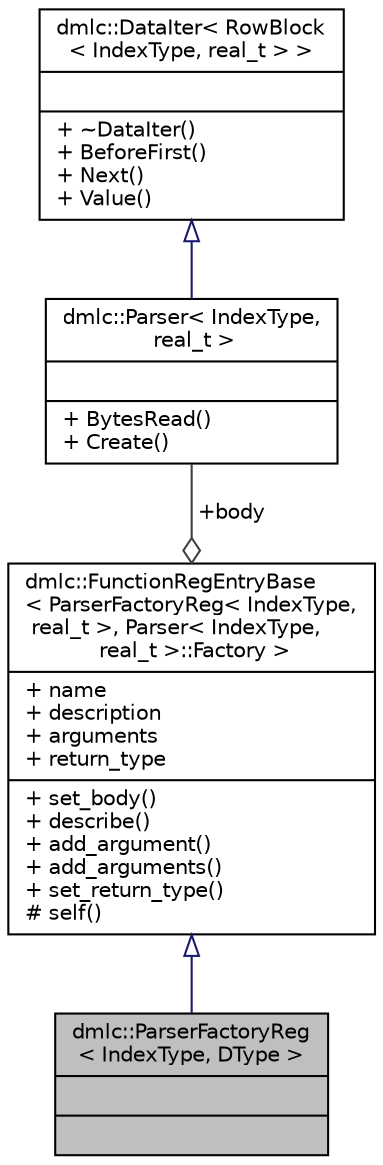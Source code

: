 digraph "dmlc::ParserFactoryReg&lt; IndexType, DType &gt;"
{
 // LATEX_PDF_SIZE
  edge [fontname="Helvetica",fontsize="10",labelfontname="Helvetica",labelfontsize="10"];
  node [fontname="Helvetica",fontsize="10",shape=record];
  Node1 [label="{dmlc::ParserFactoryReg\l\< IndexType, DType \>\n||}",height=0.2,width=0.4,color="black", fillcolor="grey75", style="filled", fontcolor="black",tooltip="registry entry of parser factory"];
  Node2 -> Node1 [dir="back",color="midnightblue",fontsize="10",style="solid",arrowtail="onormal",fontname="Helvetica"];
  Node2 [label="{dmlc::FunctionRegEntryBase\l\< ParserFactoryReg\< IndexType,\l real_t \>, Parser\< IndexType,\l real_t \>::Factory \>\n|+ name\l+ description\l+ arguments\l+ return_type\l|+ set_body()\l+ describe()\l+ add_argument()\l+ add_arguments()\l+ set_return_type()\l# self()\l}",height=0.2,width=0.4,color="black", fillcolor="white", style="filled",URL="$classdmlc_1_1FunctionRegEntryBase.html",tooltip=" "];
  Node3 -> Node2 [color="grey25",fontsize="10",style="solid",label=" +body" ,arrowhead="odiamond",fontname="Helvetica"];
  Node3 [label="{dmlc::Parser\< IndexType,\l real_t \>\n||+ BytesRead()\l+ Create()\l}",height=0.2,width=0.4,color="black", fillcolor="white", style="filled",URL="$classdmlc_1_1Parser.html",tooltip=" "];
  Node4 -> Node3 [dir="back",color="midnightblue",fontsize="10",style="solid",arrowtail="onormal",fontname="Helvetica"];
  Node4 [label="{dmlc::DataIter\< RowBlock\l\< IndexType, real_t \> \>\n||+ ~DataIter()\l+ BeforeFirst()\l+ Next()\l+ Value()\l}",height=0.2,width=0.4,color="black", fillcolor="white", style="filled",URL="$classdmlc_1_1DataIter.html",tooltip=" "];
}

